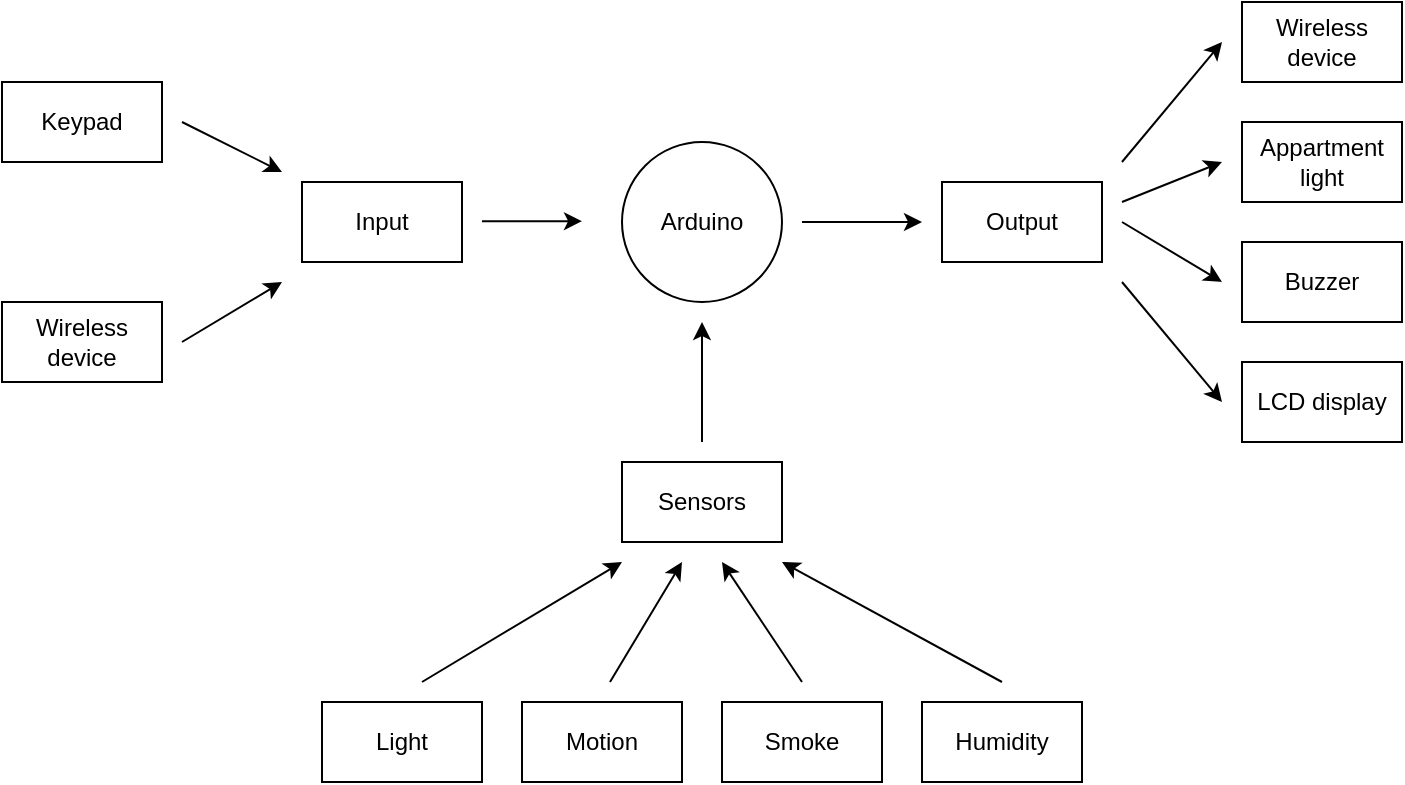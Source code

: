 <mxfile version="20.8.23" type="device"><diagram id="C5RBs43oDa-KdzZeNtuy" name="Page-1"><mxGraphModel dx="838" dy="542" grid="1" gridSize="10" guides="1" tooltips="1" connect="1" arrows="1" fold="1" page="1" pageScale="1" pageWidth="827" pageHeight="1169" math="0" shadow="0"><root><mxCell id="WIyWlLk6GJQsqaUBKTNV-0"/><mxCell id="WIyWlLk6GJQsqaUBKTNV-1" parent="WIyWlLk6GJQsqaUBKTNV-0"/><mxCell id="12mvemuzsCcQINp3r_5Y-0" value="Arduino" style="ellipse;whiteSpace=wrap;html=1;aspect=fixed;" vertex="1" parent="WIyWlLk6GJQsqaUBKTNV-1"><mxGeometry x="370" y="250" width="80" height="80" as="geometry"/></mxCell><mxCell id="12mvemuzsCcQINp3r_5Y-2" value="" style="endArrow=classic;html=1;rounded=0;" edge="1" parent="WIyWlLk6GJQsqaUBKTNV-1"><mxGeometry width="50" height="50" relative="1" as="geometry"><mxPoint x="300" y="289.58" as="sourcePoint"/><mxPoint x="350" y="289.58" as="targetPoint"/></mxGeometry></mxCell><mxCell id="12mvemuzsCcQINp3r_5Y-3" value="Keypad" style="rounded=0;whiteSpace=wrap;html=1;" vertex="1" parent="WIyWlLk6GJQsqaUBKTNV-1"><mxGeometry x="60" y="220" width="80" height="40" as="geometry"/></mxCell><mxCell id="12mvemuzsCcQINp3r_5Y-4" value="Input" style="rounded=0;whiteSpace=wrap;html=1;" vertex="1" parent="WIyWlLk6GJQsqaUBKTNV-1"><mxGeometry x="210" y="270" width="80" height="40" as="geometry"/></mxCell><mxCell id="12mvemuzsCcQINp3r_5Y-5" value="" style="endArrow=classic;html=1;rounded=0;" edge="1" parent="WIyWlLk6GJQsqaUBKTNV-1"><mxGeometry width="50" height="50" relative="1" as="geometry"><mxPoint x="150" y="240" as="sourcePoint"/><mxPoint x="200" y="265" as="targetPoint"/></mxGeometry></mxCell><mxCell id="12mvemuzsCcQINp3r_5Y-6" value="Wireless device" style="rounded=0;whiteSpace=wrap;html=1;" vertex="1" parent="WIyWlLk6GJQsqaUBKTNV-1"><mxGeometry x="60" y="330" width="80" height="40" as="geometry"/></mxCell><mxCell id="12mvemuzsCcQINp3r_5Y-7" value="" style="endArrow=classic;html=1;rounded=0;" edge="1" parent="WIyWlLk6GJQsqaUBKTNV-1"><mxGeometry width="50" height="50" relative="1" as="geometry"><mxPoint x="150" y="350" as="sourcePoint"/><mxPoint x="200" y="320" as="targetPoint"/></mxGeometry></mxCell><mxCell id="12mvemuzsCcQINp3r_5Y-8" value="Output" style="rounded=0;whiteSpace=wrap;html=1;" vertex="1" parent="WIyWlLk6GJQsqaUBKTNV-1"><mxGeometry x="530" y="270" width="80" height="40" as="geometry"/></mxCell><mxCell id="12mvemuzsCcQINp3r_5Y-9" value="" style="endArrow=classic;html=1;rounded=0;" edge="1" parent="WIyWlLk6GJQsqaUBKTNV-1"><mxGeometry width="50" height="50" relative="1" as="geometry"><mxPoint x="460" y="290" as="sourcePoint"/><mxPoint x="520" y="290" as="targetPoint"/></mxGeometry></mxCell><mxCell id="12mvemuzsCcQINp3r_5Y-10" value="" style="endArrow=classic;html=1;rounded=0;" edge="1" parent="WIyWlLk6GJQsqaUBKTNV-1"><mxGeometry width="50" height="50" relative="1" as="geometry"><mxPoint x="620" y="260" as="sourcePoint"/><mxPoint x="670" y="200" as="targetPoint"/></mxGeometry></mxCell><mxCell id="12mvemuzsCcQINp3r_5Y-13" value="Wireless device" style="rounded=0;whiteSpace=wrap;html=1;" vertex="1" parent="WIyWlLk6GJQsqaUBKTNV-1"><mxGeometry x="680" y="180" width="80" height="40" as="geometry"/></mxCell><mxCell id="12mvemuzsCcQINp3r_5Y-14" value="LCD display" style="rounded=0;whiteSpace=wrap;html=1;" vertex="1" parent="WIyWlLk6GJQsqaUBKTNV-1"><mxGeometry x="680" y="360" width="80" height="40" as="geometry"/></mxCell><mxCell id="12mvemuzsCcQINp3r_5Y-15" value="" style="endArrow=classic;html=1;rounded=0;" edge="1" parent="WIyWlLk6GJQsqaUBKTNV-1"><mxGeometry width="50" height="50" relative="1" as="geometry"><mxPoint x="620" y="290" as="sourcePoint"/><mxPoint x="670" y="320" as="targetPoint"/></mxGeometry></mxCell><mxCell id="12mvemuzsCcQINp3r_5Y-17" value="Appartment light" style="rounded=0;whiteSpace=wrap;html=1;" vertex="1" parent="WIyWlLk6GJQsqaUBKTNV-1"><mxGeometry x="680" y="240" width="80" height="40" as="geometry"/></mxCell><mxCell id="12mvemuzsCcQINp3r_5Y-18" value="" style="endArrow=classic;html=1;rounded=0;" edge="1" parent="WIyWlLk6GJQsqaUBKTNV-1"><mxGeometry width="50" height="50" relative="1" as="geometry"><mxPoint x="620" y="280" as="sourcePoint"/><mxPoint x="670" y="260" as="targetPoint"/></mxGeometry></mxCell><mxCell id="12mvemuzsCcQINp3r_5Y-20" value="" style="endArrow=classic;html=1;rounded=0;" edge="1" parent="WIyWlLk6GJQsqaUBKTNV-1"><mxGeometry width="50" height="50" relative="1" as="geometry"><mxPoint x="620" y="320" as="sourcePoint"/><mxPoint x="670" y="380" as="targetPoint"/></mxGeometry></mxCell><mxCell id="12mvemuzsCcQINp3r_5Y-22" value="Buzzer" style="rounded=0;whiteSpace=wrap;html=1;" vertex="1" parent="WIyWlLk6GJQsqaUBKTNV-1"><mxGeometry x="680" y="300" width="80" height="40" as="geometry"/></mxCell><mxCell id="12mvemuzsCcQINp3r_5Y-24" value="" style="endArrow=classic;html=1;rounded=0;" edge="1" parent="WIyWlLk6GJQsqaUBKTNV-1"><mxGeometry width="50" height="50" relative="1" as="geometry"><mxPoint x="410" y="400" as="sourcePoint"/><mxPoint x="410" y="340" as="targetPoint"/></mxGeometry></mxCell><mxCell id="12mvemuzsCcQINp3r_5Y-25" value="Sensors" style="rounded=0;whiteSpace=wrap;html=1;" vertex="1" parent="WIyWlLk6GJQsqaUBKTNV-1"><mxGeometry x="370" y="410" width="80" height="40" as="geometry"/></mxCell><mxCell id="12mvemuzsCcQINp3r_5Y-27" value="" style="endArrow=classic;html=1;rounded=0;" edge="1" parent="WIyWlLk6GJQsqaUBKTNV-1"><mxGeometry width="50" height="50" relative="1" as="geometry"><mxPoint x="270" y="520" as="sourcePoint"/><mxPoint x="370" y="460" as="targetPoint"/></mxGeometry></mxCell><mxCell id="12mvemuzsCcQINp3r_5Y-28" value="Light" style="rounded=0;whiteSpace=wrap;html=1;" vertex="1" parent="WIyWlLk6GJQsqaUBKTNV-1"><mxGeometry x="220" y="530" width="80" height="40" as="geometry"/></mxCell><mxCell id="12mvemuzsCcQINp3r_5Y-29" value="Motion" style="rounded=0;whiteSpace=wrap;html=1;" vertex="1" parent="WIyWlLk6GJQsqaUBKTNV-1"><mxGeometry x="320" y="530" width="80" height="40" as="geometry"/></mxCell><mxCell id="12mvemuzsCcQINp3r_5Y-30" value="Smoke" style="rounded=0;whiteSpace=wrap;html=1;" vertex="1" parent="WIyWlLk6GJQsqaUBKTNV-1"><mxGeometry x="420" y="530" width="80" height="40" as="geometry"/></mxCell><mxCell id="12mvemuzsCcQINp3r_5Y-31" value="Humidity" style="rounded=0;whiteSpace=wrap;html=1;" vertex="1" parent="WIyWlLk6GJQsqaUBKTNV-1"><mxGeometry x="520" y="530" width="80" height="40" as="geometry"/></mxCell><mxCell id="12mvemuzsCcQINp3r_5Y-32" value="" style="endArrow=classic;html=1;rounded=0;" edge="1" parent="WIyWlLk6GJQsqaUBKTNV-1"><mxGeometry width="50" height="50" relative="1" as="geometry"><mxPoint x="364" y="520" as="sourcePoint"/><mxPoint x="400" y="460" as="targetPoint"/></mxGeometry></mxCell><mxCell id="12mvemuzsCcQINp3r_5Y-33" value="" style="endArrow=classic;html=1;rounded=0;" edge="1" parent="WIyWlLk6GJQsqaUBKTNV-1"><mxGeometry width="50" height="50" relative="1" as="geometry"><mxPoint x="460" y="520" as="sourcePoint"/><mxPoint x="420" y="460" as="targetPoint"/></mxGeometry></mxCell><mxCell id="12mvemuzsCcQINp3r_5Y-34" value="" style="endArrow=classic;html=1;rounded=0;" edge="1" parent="WIyWlLk6GJQsqaUBKTNV-1"><mxGeometry width="50" height="50" relative="1" as="geometry"><mxPoint x="560" y="520" as="sourcePoint"/><mxPoint x="450" y="460" as="targetPoint"/></mxGeometry></mxCell></root></mxGraphModel></diagram></mxfile>